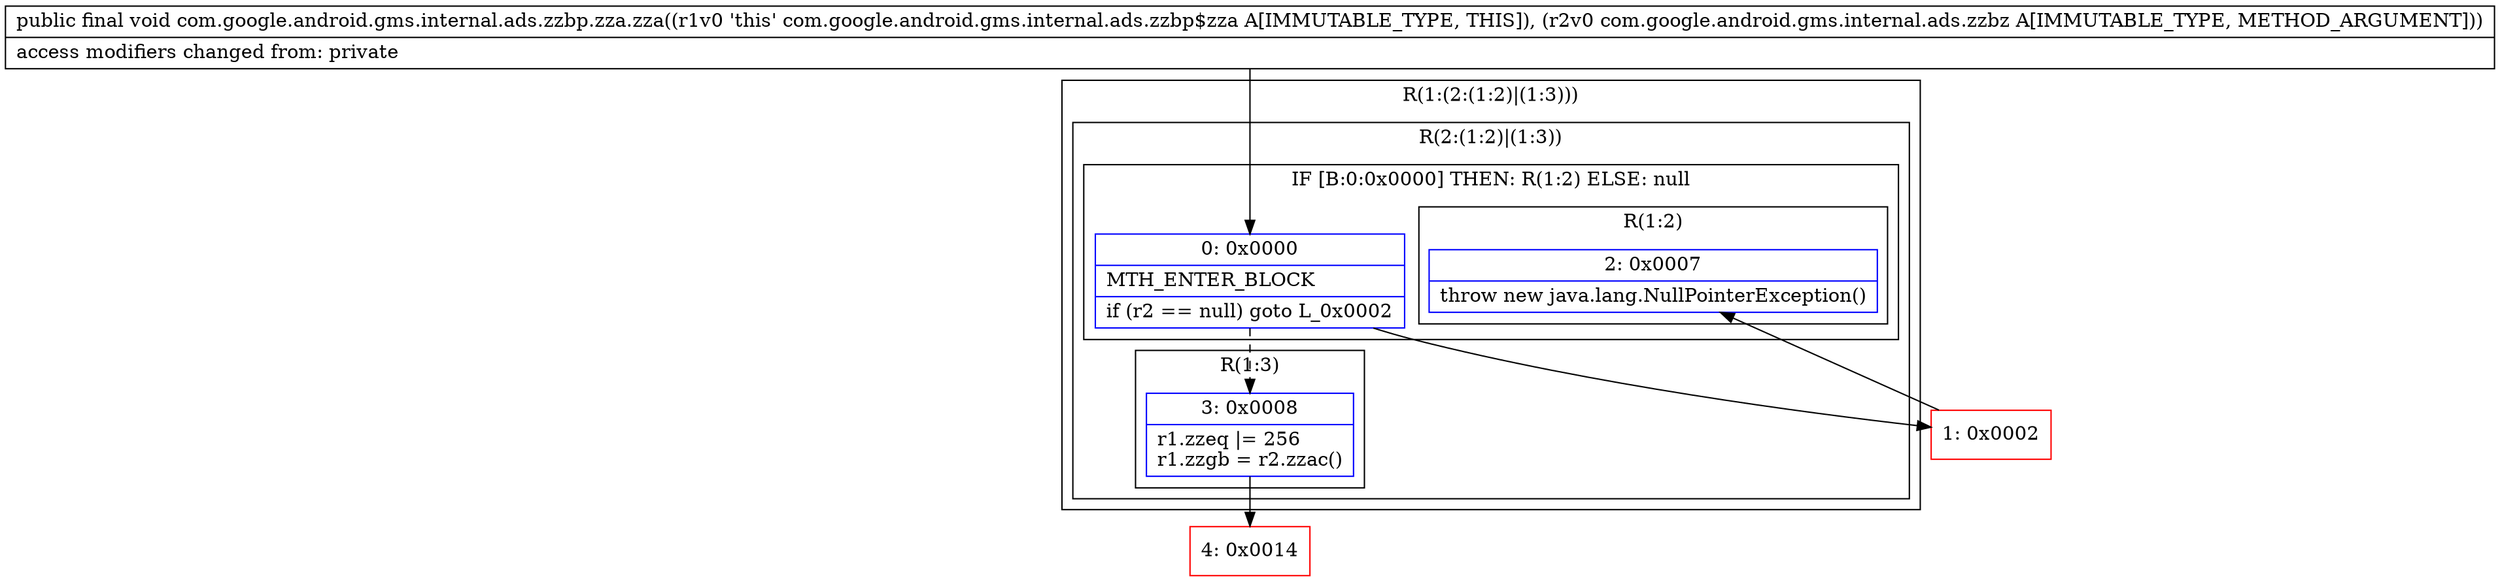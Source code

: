digraph "CFG forcom.google.android.gms.internal.ads.zzbp.zza.zza(Lcom\/google\/android\/gms\/internal\/ads\/zzbz;)V" {
subgraph cluster_Region_63238414 {
label = "R(1:(2:(1:2)|(1:3)))";
node [shape=record,color=blue];
subgraph cluster_Region_570211369 {
label = "R(2:(1:2)|(1:3))";
node [shape=record,color=blue];
subgraph cluster_IfRegion_1210748151 {
label = "IF [B:0:0x0000] THEN: R(1:2) ELSE: null";
node [shape=record,color=blue];
Node_0 [shape=record,label="{0\:\ 0x0000|MTH_ENTER_BLOCK\l|if (r2 == null) goto L_0x0002\l}"];
subgraph cluster_Region_2085033978 {
label = "R(1:2)";
node [shape=record,color=blue];
Node_2 [shape=record,label="{2\:\ 0x0007|throw new java.lang.NullPointerException()\l}"];
}
}
subgraph cluster_Region_1479529981 {
label = "R(1:3)";
node [shape=record,color=blue];
Node_3 [shape=record,label="{3\:\ 0x0008|r1.zzeq \|= 256\lr1.zzgb = r2.zzac()\l}"];
}
}
}
Node_1 [shape=record,color=red,label="{1\:\ 0x0002}"];
Node_4 [shape=record,color=red,label="{4\:\ 0x0014}"];
MethodNode[shape=record,label="{public final void com.google.android.gms.internal.ads.zzbp.zza.zza((r1v0 'this' com.google.android.gms.internal.ads.zzbp$zza A[IMMUTABLE_TYPE, THIS]), (r2v0 com.google.android.gms.internal.ads.zzbz A[IMMUTABLE_TYPE, METHOD_ARGUMENT]))  | access modifiers changed from: private\l}"];
MethodNode -> Node_0;
Node_0 -> Node_1;
Node_0 -> Node_3[style=dashed];
Node_3 -> Node_4;
Node_1 -> Node_2;
}

